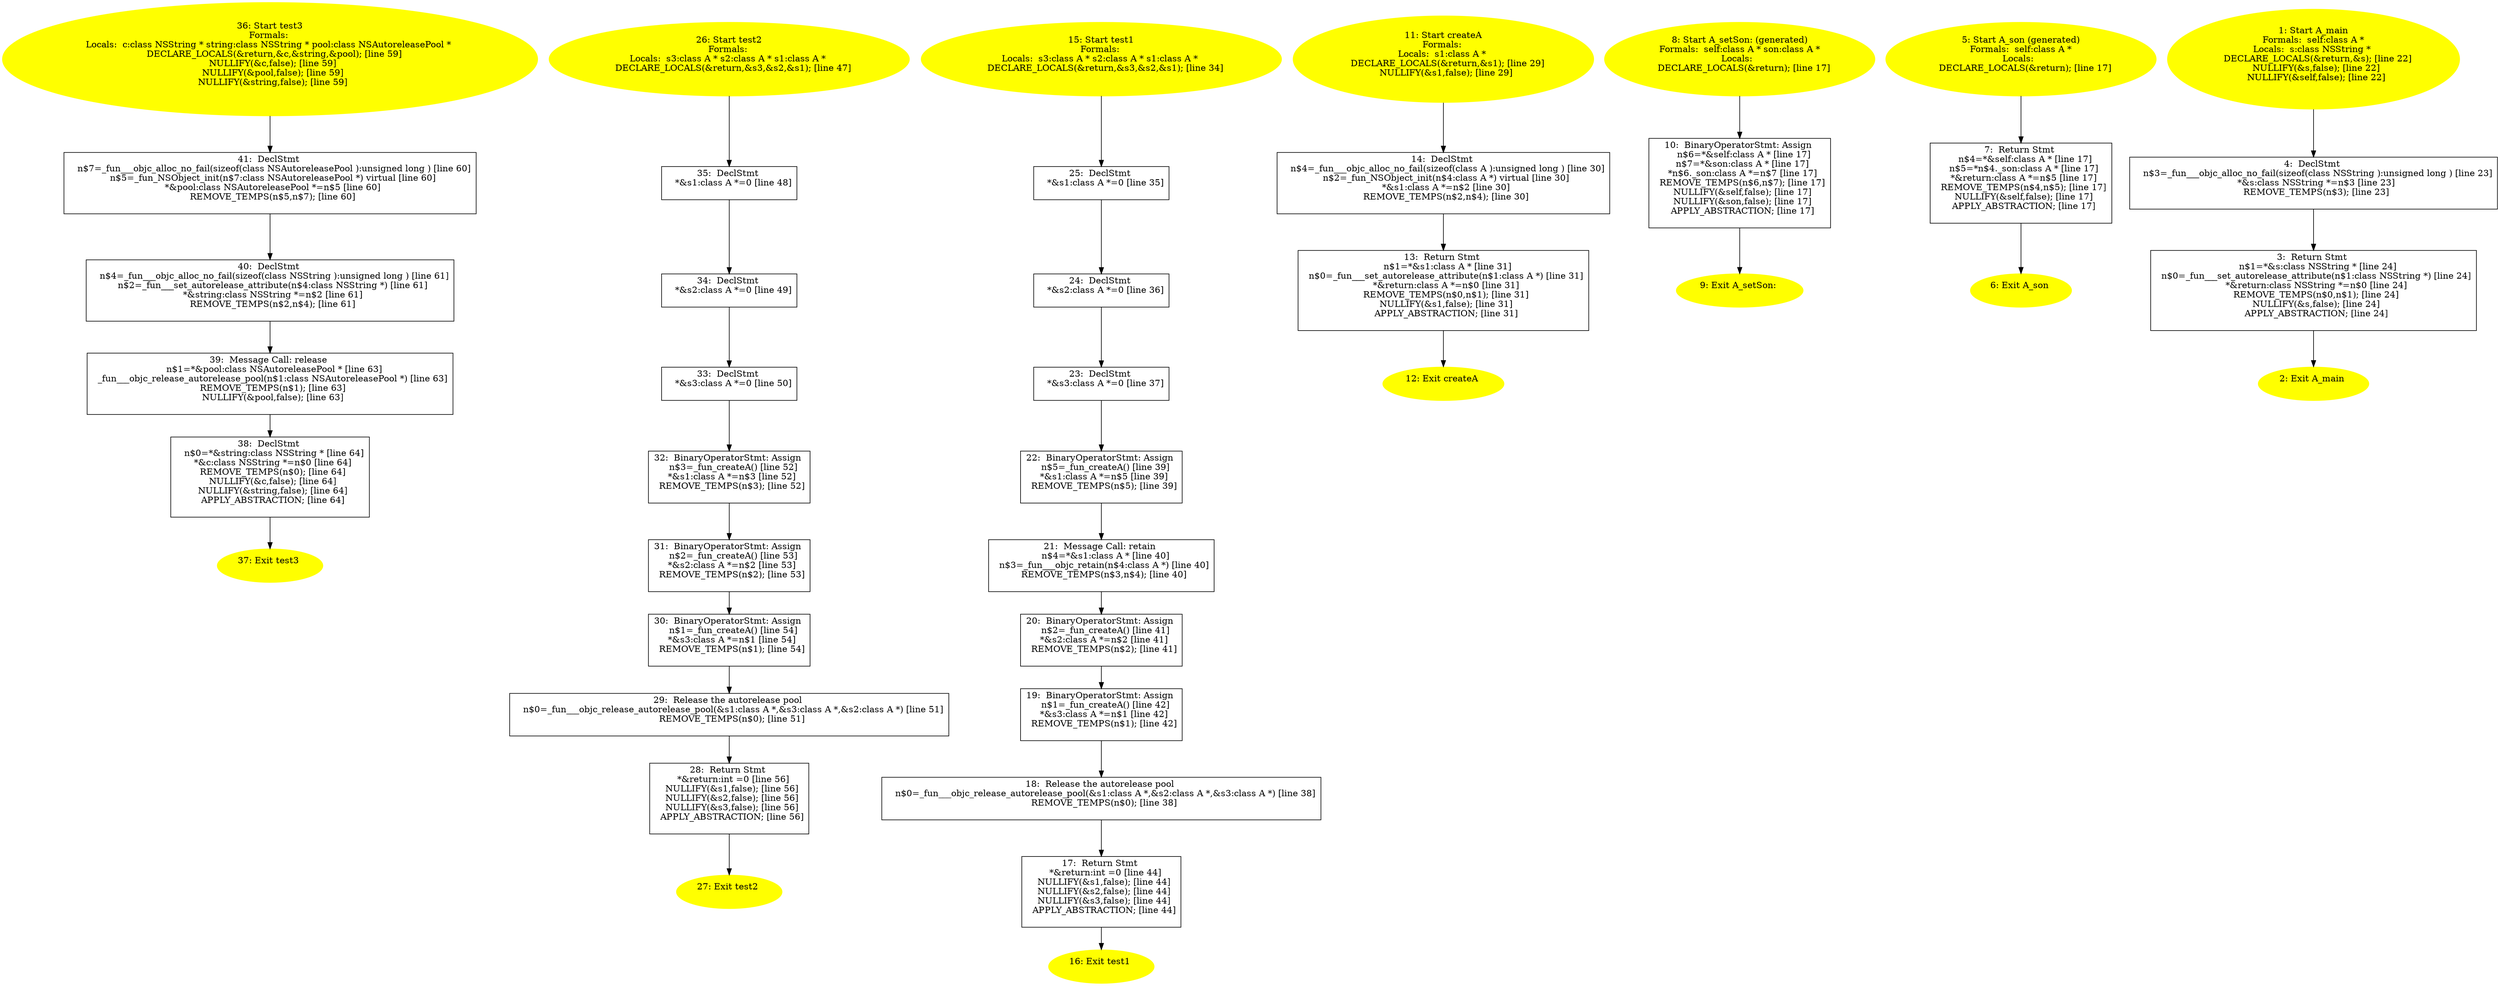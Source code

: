 digraph iCFG {
41 [label="41:  DeclStmt \n   n$7=_fun___objc_alloc_no_fail(sizeof(class NSAutoreleasePool ):unsigned long ) [line 60]\n  n$5=_fun_NSObject_init(n$7:class NSAutoreleasePool *) virtual [line 60]\n  *&pool:class NSAutoreleasePool *=n$5 [line 60]\n  REMOVE_TEMPS(n$5,n$7); [line 60]\n " shape="box"]
	

	 41 -> 40 ;
40 [label="40:  DeclStmt \n   n$4=_fun___objc_alloc_no_fail(sizeof(class NSString ):unsigned long ) [line 61]\n  n$2=_fun___set_autorelease_attribute(n$4:class NSString *) [line 61]\n  *&string:class NSString *=n$2 [line 61]\n  REMOVE_TEMPS(n$2,n$4); [line 61]\n " shape="box"]
	

	 40 -> 39 ;
39 [label="39:  Message Call: release \n   n$1=*&pool:class NSAutoreleasePool * [line 63]\n  _fun___objc_release_autorelease_pool(n$1:class NSAutoreleasePool *) [line 63]\n  REMOVE_TEMPS(n$1); [line 63]\n  NULLIFY(&pool,false); [line 63]\n " shape="box"]
	

	 39 -> 38 ;
38 [label="38:  DeclStmt \n   n$0=*&string:class NSString * [line 64]\n  *&c:class NSString *=n$0 [line 64]\n  REMOVE_TEMPS(n$0); [line 64]\n  NULLIFY(&c,false); [line 64]\n  NULLIFY(&string,false); [line 64]\n  APPLY_ABSTRACTION; [line 64]\n " shape="box"]
	

	 38 -> 37 ;
37 [label="37: Exit test3 \n  " color=yellow style=filled]
	

36 [label="36: Start test3\nFormals: \nLocals:  c:class NSString * string:class NSString * pool:class NSAutoreleasePool * \n   DECLARE_LOCALS(&return,&c,&string,&pool); [line 59]\n  NULLIFY(&c,false); [line 59]\n  NULLIFY(&pool,false); [line 59]\n  NULLIFY(&string,false); [line 59]\n " color=yellow style=filled]
	

	 36 -> 41 ;
35 [label="35:  DeclStmt \n   *&s1:class A *=0 [line 48]\n " shape="box"]
	

	 35 -> 34 ;
34 [label="34:  DeclStmt \n   *&s2:class A *=0 [line 49]\n " shape="box"]
	

	 34 -> 33 ;
33 [label="33:  DeclStmt \n   *&s3:class A *=0 [line 50]\n " shape="box"]
	

	 33 -> 32 ;
32 [label="32:  BinaryOperatorStmt: Assign \n   n$3=_fun_createA() [line 52]\n  *&s1:class A *=n$3 [line 52]\n  REMOVE_TEMPS(n$3); [line 52]\n " shape="box"]
	

	 32 -> 31 ;
31 [label="31:  BinaryOperatorStmt: Assign \n   n$2=_fun_createA() [line 53]\n  *&s2:class A *=n$2 [line 53]\n  REMOVE_TEMPS(n$2); [line 53]\n " shape="box"]
	

	 31 -> 30 ;
30 [label="30:  BinaryOperatorStmt: Assign \n   n$1=_fun_createA() [line 54]\n  *&s3:class A *=n$1 [line 54]\n  REMOVE_TEMPS(n$1); [line 54]\n " shape="box"]
	

	 30 -> 29 ;
29 [label="29:  Release the autorelease pool \n   n$0=_fun___objc_release_autorelease_pool(&s1:class A *,&s3:class A *,&s2:class A *) [line 51]\n  REMOVE_TEMPS(n$0); [line 51]\n " shape="box"]
	

	 29 -> 28 ;
28 [label="28:  Return Stmt \n   *&return:int =0 [line 56]\n  NULLIFY(&s1,false); [line 56]\n  NULLIFY(&s2,false); [line 56]\n  NULLIFY(&s3,false); [line 56]\n  APPLY_ABSTRACTION; [line 56]\n " shape="box"]
	

	 28 -> 27 ;
27 [label="27: Exit test2 \n  " color=yellow style=filled]
	

26 [label="26: Start test2\nFormals: \nLocals:  s3:class A * s2:class A * s1:class A * \n   DECLARE_LOCALS(&return,&s3,&s2,&s1); [line 47]\n " color=yellow style=filled]
	

	 26 -> 35 ;
25 [label="25:  DeclStmt \n   *&s1:class A *=0 [line 35]\n " shape="box"]
	

	 25 -> 24 ;
24 [label="24:  DeclStmt \n   *&s2:class A *=0 [line 36]\n " shape="box"]
	

	 24 -> 23 ;
23 [label="23:  DeclStmt \n   *&s3:class A *=0 [line 37]\n " shape="box"]
	

	 23 -> 22 ;
22 [label="22:  BinaryOperatorStmt: Assign \n   n$5=_fun_createA() [line 39]\n  *&s1:class A *=n$5 [line 39]\n  REMOVE_TEMPS(n$5); [line 39]\n " shape="box"]
	

	 22 -> 21 ;
21 [label="21:  Message Call: retain \n   n$4=*&s1:class A * [line 40]\n  n$3=_fun___objc_retain(n$4:class A *) [line 40]\n  REMOVE_TEMPS(n$3,n$4); [line 40]\n " shape="box"]
	

	 21 -> 20 ;
20 [label="20:  BinaryOperatorStmt: Assign \n   n$2=_fun_createA() [line 41]\n  *&s2:class A *=n$2 [line 41]\n  REMOVE_TEMPS(n$2); [line 41]\n " shape="box"]
	

	 20 -> 19 ;
19 [label="19:  BinaryOperatorStmt: Assign \n   n$1=_fun_createA() [line 42]\n  *&s3:class A *=n$1 [line 42]\n  REMOVE_TEMPS(n$1); [line 42]\n " shape="box"]
	

	 19 -> 18 ;
18 [label="18:  Release the autorelease pool \n   n$0=_fun___objc_release_autorelease_pool(&s1:class A *,&s2:class A *,&s3:class A *) [line 38]\n  REMOVE_TEMPS(n$0); [line 38]\n " shape="box"]
	

	 18 -> 17 ;
17 [label="17:  Return Stmt \n   *&return:int =0 [line 44]\n  NULLIFY(&s1,false); [line 44]\n  NULLIFY(&s2,false); [line 44]\n  NULLIFY(&s3,false); [line 44]\n  APPLY_ABSTRACTION; [line 44]\n " shape="box"]
	

	 17 -> 16 ;
16 [label="16: Exit test1 \n  " color=yellow style=filled]
	

15 [label="15: Start test1\nFormals: \nLocals:  s3:class A * s2:class A * s1:class A * \n   DECLARE_LOCALS(&return,&s3,&s2,&s1); [line 34]\n " color=yellow style=filled]
	

	 15 -> 25 ;
14 [label="14:  DeclStmt \n   n$4=_fun___objc_alloc_no_fail(sizeof(class A ):unsigned long ) [line 30]\n  n$2=_fun_NSObject_init(n$4:class A *) virtual [line 30]\n  *&s1:class A *=n$2 [line 30]\n  REMOVE_TEMPS(n$2,n$4); [line 30]\n " shape="box"]
	

	 14 -> 13 ;
13 [label="13:  Return Stmt \n   n$1=*&s1:class A * [line 31]\n  n$0=_fun___set_autorelease_attribute(n$1:class A *) [line 31]\n  *&return:class A *=n$0 [line 31]\n  REMOVE_TEMPS(n$0,n$1); [line 31]\n  NULLIFY(&s1,false); [line 31]\n  APPLY_ABSTRACTION; [line 31]\n " shape="box"]
	

	 13 -> 12 ;
12 [label="12: Exit createA \n  " color=yellow style=filled]
	

11 [label="11: Start createA\nFormals: \nLocals:  s1:class A * \n   DECLARE_LOCALS(&return,&s1); [line 29]\n  NULLIFY(&s1,false); [line 29]\n " color=yellow style=filled]
	

	 11 -> 14 ;
10 [label="10:  BinaryOperatorStmt: Assign \n   n$6=*&self:class A * [line 17]\n  n$7=*&son:class A * [line 17]\n  *n$6._son:class A *=n$7 [line 17]\n  REMOVE_TEMPS(n$6,n$7); [line 17]\n  NULLIFY(&self,false); [line 17]\n  NULLIFY(&son,false); [line 17]\n  APPLY_ABSTRACTION; [line 17]\n " shape="box"]
	

	 10 -> 9 ;
9 [label="9: Exit A_setSon: \n  " color=yellow style=filled]
	

8 [label="8: Start A_setSon: (generated)\nFormals:  self:class A * son:class A *\nLocals:  \n   DECLARE_LOCALS(&return); [line 17]\n " color=yellow style=filled]
	

	 8 -> 10 ;
7 [label="7:  Return Stmt \n   n$4=*&self:class A * [line 17]\n  n$5=*n$4._son:class A * [line 17]\n  *&return:class A *=n$5 [line 17]\n  REMOVE_TEMPS(n$4,n$5); [line 17]\n  NULLIFY(&self,false); [line 17]\n  APPLY_ABSTRACTION; [line 17]\n " shape="box"]
	

	 7 -> 6 ;
6 [label="6: Exit A_son \n  " color=yellow style=filled]
	

5 [label="5: Start A_son (generated)\nFormals:  self:class A *\nLocals:  \n   DECLARE_LOCALS(&return); [line 17]\n " color=yellow style=filled]
	

	 5 -> 7 ;
4 [label="4:  DeclStmt \n   n$3=_fun___objc_alloc_no_fail(sizeof(class NSString ):unsigned long ) [line 23]\n  *&s:class NSString *=n$3 [line 23]\n  REMOVE_TEMPS(n$3); [line 23]\n " shape="box"]
	

	 4 -> 3 ;
3 [label="3:  Return Stmt \n   n$1=*&s:class NSString * [line 24]\n  n$0=_fun___set_autorelease_attribute(n$1:class NSString *) [line 24]\n  *&return:class NSString *=n$0 [line 24]\n  REMOVE_TEMPS(n$0,n$1); [line 24]\n  NULLIFY(&s,false); [line 24]\n  APPLY_ABSTRACTION; [line 24]\n " shape="box"]
	

	 3 -> 2 ;
2 [label="2: Exit A_main \n  " color=yellow style=filled]
	

1 [label="1: Start A_main\nFormals:  self:class A *\nLocals:  s:class NSString * \n   DECLARE_LOCALS(&return,&s); [line 22]\n  NULLIFY(&s,false); [line 22]\n  NULLIFY(&self,false); [line 22]\n " color=yellow style=filled]
	

	 1 -> 4 ;
}
